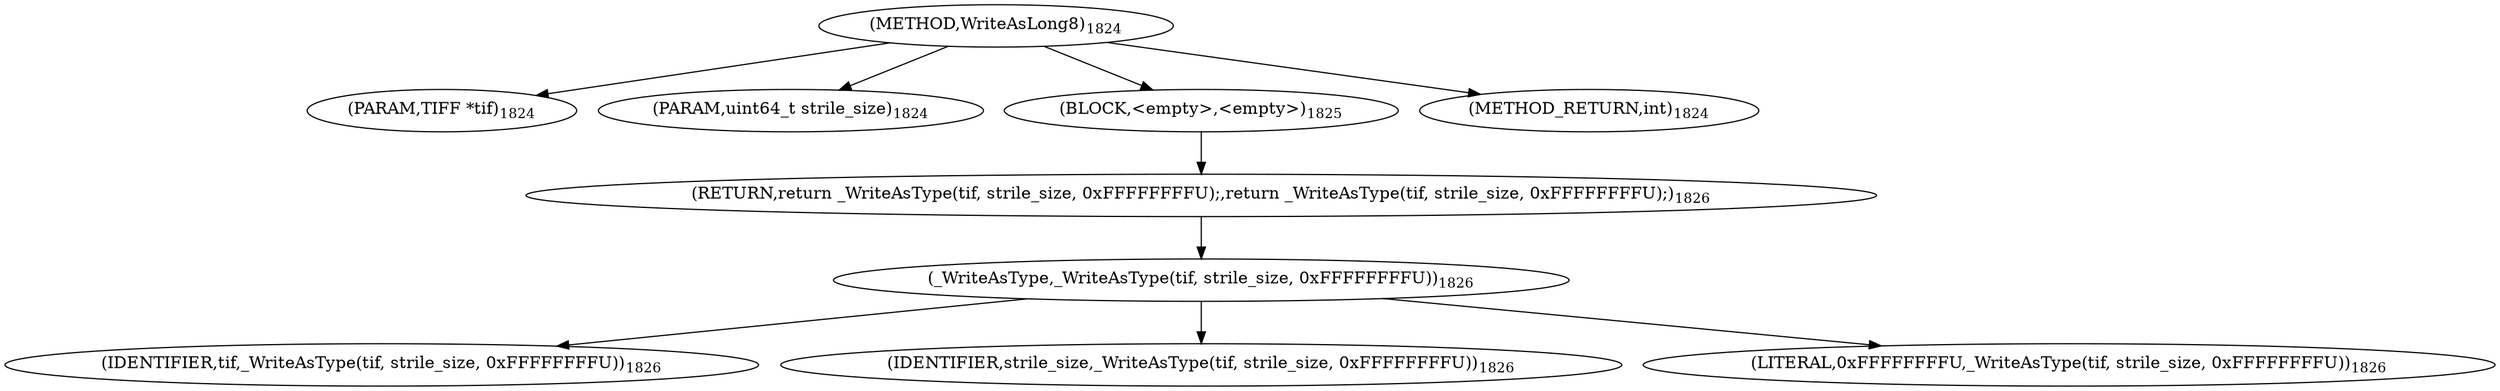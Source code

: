 digraph "WriteAsLong8" {  
"68845" [label = <(METHOD,WriteAsLong8)<SUB>1824</SUB>> ]
"68846" [label = <(PARAM,TIFF *tif)<SUB>1824</SUB>> ]
"68847" [label = <(PARAM,uint64_t strile_size)<SUB>1824</SUB>> ]
"68848" [label = <(BLOCK,&lt;empty&gt;,&lt;empty&gt;)<SUB>1825</SUB>> ]
"68849" [label = <(RETURN,return _WriteAsType(tif, strile_size, 0xFFFFFFFFU);,return _WriteAsType(tif, strile_size, 0xFFFFFFFFU);)<SUB>1826</SUB>> ]
"68850" [label = <(_WriteAsType,_WriteAsType(tif, strile_size, 0xFFFFFFFFU))<SUB>1826</SUB>> ]
"68851" [label = <(IDENTIFIER,tif,_WriteAsType(tif, strile_size, 0xFFFFFFFFU))<SUB>1826</SUB>> ]
"68852" [label = <(IDENTIFIER,strile_size,_WriteAsType(tif, strile_size, 0xFFFFFFFFU))<SUB>1826</SUB>> ]
"68853" [label = <(LITERAL,0xFFFFFFFFU,_WriteAsType(tif, strile_size, 0xFFFFFFFFU))<SUB>1826</SUB>> ]
"68854" [label = <(METHOD_RETURN,int)<SUB>1824</SUB>> ]
  "68845" -> "68846" 
  "68845" -> "68847" 
  "68845" -> "68848" 
  "68845" -> "68854" 
  "68848" -> "68849" 
  "68849" -> "68850" 
  "68850" -> "68851" 
  "68850" -> "68852" 
  "68850" -> "68853" 
}
